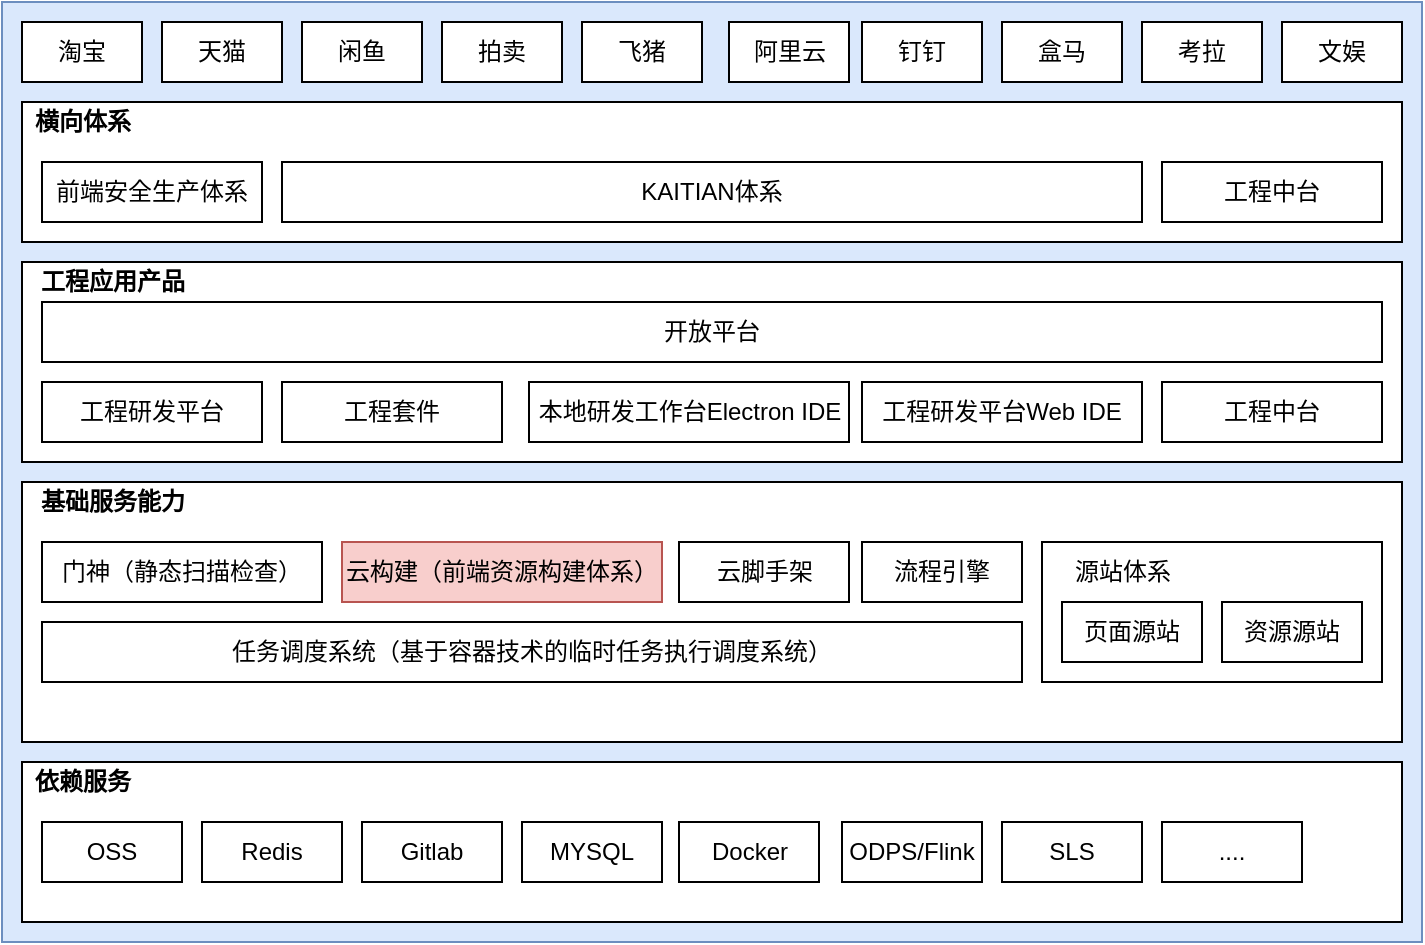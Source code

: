 <mxfile version="19.0.3" type="github">
  <diagram id="v4cE5XOLdSDAoSoM3RHN" name="Page-1">
    <mxGraphModel dx="1371" dy="484" grid="0" gridSize="10" guides="1" tooltips="1" connect="1" arrows="1" fold="1" page="1" pageScale="1" pageWidth="827" pageHeight="1169" math="0" shadow="0">
      <root>
        <mxCell id="0" />
        <mxCell id="1" parent="0" />
        <mxCell id="a4i3jSKuwspYVJPSBzTP-2" value="淘宝" style="rounded=0;whiteSpace=wrap;html=1;" vertex="1" parent="1">
          <mxGeometry x="30" y="90" width="60" height="30" as="geometry" />
        </mxCell>
        <mxCell id="a4i3jSKuwspYVJPSBzTP-9" value="淘宝" style="rounded=0;whiteSpace=wrap;html=1;" vertex="1" parent="1">
          <mxGeometry x="110" y="90" width="60" height="30" as="geometry" />
        </mxCell>
        <mxCell id="a4i3jSKuwspYVJPSBzTP-19" value="" style="rounded=0;whiteSpace=wrap;html=1;fillColor=#dae8fc;strokeColor=#6c8ebf;" vertex="1" parent="1">
          <mxGeometry x="20" y="70" width="710" height="470" as="geometry" />
        </mxCell>
        <mxCell id="a4i3jSKuwspYVJPSBzTP-20" value="淘宝" style="rounded=0;whiteSpace=wrap;html=1;" vertex="1" parent="1">
          <mxGeometry x="30" y="80" width="60" height="30" as="geometry" />
        </mxCell>
        <mxCell id="a4i3jSKuwspYVJPSBzTP-28" value="文娱" style="rounded=0;whiteSpace=wrap;html=1;" vertex="1" parent="1">
          <mxGeometry x="660" y="80" width="60" height="30" as="geometry" />
        </mxCell>
        <mxCell id="a4i3jSKuwspYVJPSBzTP-29" value="考拉" style="rounded=0;whiteSpace=wrap;html=1;" vertex="1" parent="1">
          <mxGeometry x="590" y="80" width="60" height="30" as="geometry" />
        </mxCell>
        <mxCell id="a4i3jSKuwspYVJPSBzTP-30" value="盒马" style="rounded=0;whiteSpace=wrap;html=1;" vertex="1" parent="1">
          <mxGeometry x="520" y="80" width="60" height="30" as="geometry" />
        </mxCell>
        <mxCell id="a4i3jSKuwspYVJPSBzTP-31" value="天猫" style="rounded=0;whiteSpace=wrap;html=1;" vertex="1" parent="1">
          <mxGeometry x="100" y="80" width="60" height="30" as="geometry" />
        </mxCell>
        <mxCell id="a4i3jSKuwspYVJPSBzTP-32" value="闲鱼" style="rounded=0;whiteSpace=wrap;html=1;" vertex="1" parent="1">
          <mxGeometry x="170" y="80" width="60" height="30" as="geometry" />
        </mxCell>
        <mxCell id="a4i3jSKuwspYVJPSBzTP-33" value="拍卖" style="rounded=0;whiteSpace=wrap;html=1;" vertex="1" parent="1">
          <mxGeometry x="240" y="80" width="60" height="30" as="geometry" />
        </mxCell>
        <mxCell id="a4i3jSKuwspYVJPSBzTP-34" value="钉钉" style="rounded=0;whiteSpace=wrap;html=1;" vertex="1" parent="1">
          <mxGeometry x="450" y="80" width="60" height="30" as="geometry" />
        </mxCell>
        <mxCell id="a4i3jSKuwspYVJPSBzTP-35" value="飞猪" style="rounded=0;whiteSpace=wrap;html=1;" vertex="1" parent="1">
          <mxGeometry x="310" y="80" width="60" height="30" as="geometry" />
        </mxCell>
        <mxCell id="a4i3jSKuwspYVJPSBzTP-36" value="阿里云" style="rounded=0;whiteSpace=wrap;html=1;" vertex="1" parent="1">
          <mxGeometry x="383.5" y="80" width="60" height="30" as="geometry" />
        </mxCell>
        <mxCell id="a4i3jSKuwspYVJPSBzTP-40" value="" style="rounded=0;whiteSpace=wrap;html=1;" vertex="1" parent="1">
          <mxGeometry x="30" y="120" width="690" height="70" as="geometry" />
        </mxCell>
        <mxCell id="a4i3jSKuwspYVJPSBzTP-42" value="&lt;b&gt;横向体系&lt;/b&gt;" style="text;html=1;align=center;verticalAlign=middle;resizable=0;points=[];autosize=1;strokeColor=none;fillColor=none;" vertex="1" parent="1">
          <mxGeometry x="30" y="120" width="60" height="20" as="geometry" />
        </mxCell>
        <mxCell id="a4i3jSKuwspYVJPSBzTP-44" value="前端安全生产体系" style="rounded=0;whiteSpace=wrap;html=1;" vertex="1" parent="1">
          <mxGeometry x="40" y="150" width="110" height="30" as="geometry" />
        </mxCell>
        <mxCell id="a4i3jSKuwspYVJPSBzTP-45" value="KAITIAN体系" style="rounded=0;whiteSpace=wrap;html=1;" vertex="1" parent="1">
          <mxGeometry x="160" y="150" width="430" height="30" as="geometry" />
        </mxCell>
        <mxCell id="a4i3jSKuwspYVJPSBzTP-46" value="工程中台" style="rounded=0;whiteSpace=wrap;html=1;" vertex="1" parent="1">
          <mxGeometry x="600" y="150" width="110" height="30" as="geometry" />
        </mxCell>
        <mxCell id="a4i3jSKuwspYVJPSBzTP-47" value="" style="rounded=0;whiteSpace=wrap;html=1;" vertex="1" parent="1">
          <mxGeometry x="30" y="200" width="690" height="100" as="geometry" />
        </mxCell>
        <mxCell id="a4i3jSKuwspYVJPSBzTP-48" value="工程研发平台" style="rounded=0;whiteSpace=wrap;html=1;" vertex="1" parent="1">
          <mxGeometry x="40" y="260" width="110" height="30" as="geometry" />
        </mxCell>
        <mxCell id="a4i3jSKuwspYVJPSBzTP-49" value="工程套件" style="rounded=0;whiteSpace=wrap;html=1;" vertex="1" parent="1">
          <mxGeometry x="160" y="260" width="110" height="30" as="geometry" />
        </mxCell>
        <mxCell id="a4i3jSKuwspYVJPSBzTP-50" value="工程中台" style="rounded=0;whiteSpace=wrap;html=1;" vertex="1" parent="1">
          <mxGeometry x="600" y="260" width="110" height="30" as="geometry" />
        </mxCell>
        <mxCell id="a4i3jSKuwspYVJPSBzTP-51" value="" style="rounded=0;whiteSpace=wrap;html=1;" vertex="1" parent="1">
          <mxGeometry x="30" y="310" width="690" height="130" as="geometry" />
        </mxCell>
        <mxCell id="a4i3jSKuwspYVJPSBzTP-52" value="门神（静态扫描检查）" style="rounded=0;whiteSpace=wrap;html=1;" vertex="1" parent="1">
          <mxGeometry x="40" y="340" width="140" height="30" as="geometry" />
        </mxCell>
        <mxCell id="a4i3jSKuwspYVJPSBzTP-53" value="云构建（前端资源构建体系）" style="rounded=0;whiteSpace=wrap;html=1;fillColor=#f8cecc;strokeColor=#b85450;" vertex="1" parent="1">
          <mxGeometry x="190" y="340" width="160" height="30" as="geometry" />
        </mxCell>
        <mxCell id="a4i3jSKuwspYVJPSBzTP-54" value="" style="rounded=0;whiteSpace=wrap;html=1;" vertex="1" parent="1">
          <mxGeometry x="540" y="340" width="170" height="70" as="geometry" />
        </mxCell>
        <mxCell id="a4i3jSKuwspYVJPSBzTP-55" value="" style="rounded=0;whiteSpace=wrap;html=1;" vertex="1" parent="1">
          <mxGeometry x="30" y="450" width="690" height="80" as="geometry" />
        </mxCell>
        <mxCell id="a4i3jSKuwspYVJPSBzTP-56" value="OSS" style="rounded=0;whiteSpace=wrap;html=1;" vertex="1" parent="1">
          <mxGeometry x="40" y="480" width="70" height="30" as="geometry" />
        </mxCell>
        <mxCell id="a4i3jSKuwspYVJPSBzTP-59" value="&lt;b&gt;工程应用产品&lt;/b&gt;" style="text;html=1;align=center;verticalAlign=middle;resizable=0;points=[];autosize=1;strokeColor=none;fillColor=none;" vertex="1" parent="1">
          <mxGeometry x="30" y="200" width="90" height="20" as="geometry" />
        </mxCell>
        <mxCell id="a4i3jSKuwspYVJPSBzTP-60" value="&lt;b&gt;基础服务能力&lt;/b&gt;" style="text;html=1;align=center;verticalAlign=middle;resizable=0;points=[];autosize=1;strokeColor=none;fillColor=none;" vertex="1" parent="1">
          <mxGeometry x="30" y="310" width="90" height="20" as="geometry" />
        </mxCell>
        <mxCell id="a4i3jSKuwspYVJPSBzTP-61" value="&lt;b&gt;依赖服务&lt;/b&gt;" style="text;html=1;align=center;verticalAlign=middle;resizable=0;points=[];autosize=1;strokeColor=none;fillColor=none;" vertex="1" parent="1">
          <mxGeometry x="30" y="450" width="60" height="20" as="geometry" />
        </mxCell>
        <mxCell id="a4i3jSKuwspYVJPSBzTP-62" value="开放平台" style="rounded=0;whiteSpace=wrap;html=1;" vertex="1" parent="1">
          <mxGeometry x="40" y="220" width="670" height="30" as="geometry" />
        </mxCell>
        <mxCell id="a4i3jSKuwspYVJPSBzTP-63" value="本地研发工作台Electron IDE" style="rounded=0;whiteSpace=wrap;html=1;" vertex="1" parent="1">
          <mxGeometry x="283.5" y="260" width="160" height="30" as="geometry" />
        </mxCell>
        <mxCell id="a4i3jSKuwspYVJPSBzTP-65" value="工程研发平台Web IDE" style="rounded=0;whiteSpace=wrap;html=1;" vertex="1" parent="1">
          <mxGeometry x="450" y="260" width="140" height="30" as="geometry" />
        </mxCell>
        <mxCell id="a4i3jSKuwspYVJPSBzTP-66" value="云脚手架" style="rounded=0;whiteSpace=wrap;html=1;" vertex="1" parent="1">
          <mxGeometry x="358.5" y="340" width="85" height="30" as="geometry" />
        </mxCell>
        <mxCell id="a4i3jSKuwspYVJPSBzTP-67" value="流程引擎" style="rounded=0;whiteSpace=wrap;html=1;" vertex="1" parent="1">
          <mxGeometry x="450" y="340" width="80" height="30" as="geometry" />
        </mxCell>
        <mxCell id="a4i3jSKuwspYVJPSBzTP-68" value="任务调度系统（基于容器技术的临时任务执行调度系统）" style="rounded=0;whiteSpace=wrap;html=1;" vertex="1" parent="1">
          <mxGeometry x="40" y="380" width="490" height="30" as="geometry" />
        </mxCell>
        <mxCell id="a4i3jSKuwspYVJPSBzTP-69" value="页面源站" style="rounded=0;whiteSpace=wrap;html=1;" vertex="1" parent="1">
          <mxGeometry x="550" y="370" width="70" height="30" as="geometry" />
        </mxCell>
        <mxCell id="a4i3jSKuwspYVJPSBzTP-70" value="资源源站" style="rounded=0;whiteSpace=wrap;html=1;" vertex="1" parent="1">
          <mxGeometry x="630" y="370" width="70" height="30" as="geometry" />
        </mxCell>
        <mxCell id="a4i3jSKuwspYVJPSBzTP-71" value="源站体系" style="text;html=1;align=center;verticalAlign=middle;resizable=0;points=[];autosize=1;strokeColor=none;fillColor=none;" vertex="1" parent="1">
          <mxGeometry x="550" y="345" width="60" height="20" as="geometry" />
        </mxCell>
        <mxCell id="a4i3jSKuwspYVJPSBzTP-72" value="Redis" style="rounded=0;whiteSpace=wrap;html=1;" vertex="1" parent="1">
          <mxGeometry x="120" y="480" width="70" height="30" as="geometry" />
        </mxCell>
        <mxCell id="a4i3jSKuwspYVJPSBzTP-73" value="MYSQL" style="rounded=0;whiteSpace=wrap;html=1;" vertex="1" parent="1">
          <mxGeometry x="280" y="480" width="70" height="30" as="geometry" />
        </mxCell>
        <mxCell id="a4i3jSKuwspYVJPSBzTP-74" value="Gitlab" style="rounded=0;whiteSpace=wrap;html=1;" vertex="1" parent="1">
          <mxGeometry x="200" y="480" width="70" height="30" as="geometry" />
        </mxCell>
        <mxCell id="a4i3jSKuwspYVJPSBzTP-75" value="Docker" style="rounded=0;whiteSpace=wrap;html=1;" vertex="1" parent="1">
          <mxGeometry x="358.5" y="480" width="70" height="30" as="geometry" />
        </mxCell>
        <mxCell id="a4i3jSKuwspYVJPSBzTP-76" value="ODPS/Flink" style="rounded=0;whiteSpace=wrap;html=1;" vertex="1" parent="1">
          <mxGeometry x="440" y="480" width="70" height="30" as="geometry" />
        </mxCell>
        <mxCell id="a4i3jSKuwspYVJPSBzTP-77" value="SLS" style="rounded=0;whiteSpace=wrap;html=1;" vertex="1" parent="1">
          <mxGeometry x="520" y="480" width="70" height="30" as="geometry" />
        </mxCell>
        <mxCell id="a4i3jSKuwspYVJPSBzTP-78" value="...." style="rounded=0;whiteSpace=wrap;html=1;" vertex="1" parent="1">
          <mxGeometry x="600" y="480" width="70" height="30" as="geometry" />
        </mxCell>
      </root>
    </mxGraphModel>
  </diagram>
</mxfile>
